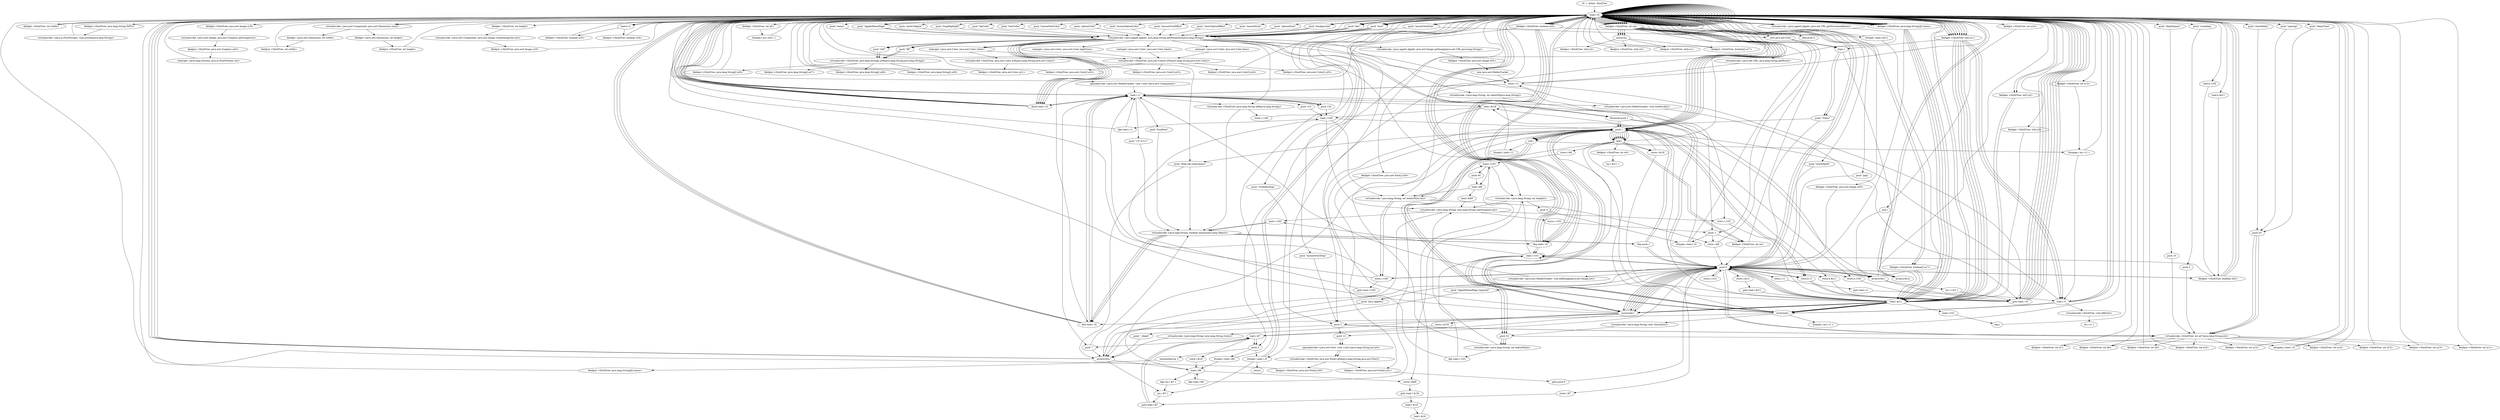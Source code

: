 digraph "" {
    "r0 := @this: SlickTree"
    "load.r r0"
    "r0 := @this: SlickTree"->"load.r r0";
    "load.r r0"->"load.r r0";
    "virtualinvoke <java.awt.Component: java.awt.Dimension size()>"
    "load.r r0"->"virtualinvoke <java.awt.Component: java.awt.Dimension size()>";
    "fieldget <java.awt.Dimension: int width>"
    "virtualinvoke <java.awt.Component: java.awt.Dimension size()>"->"fieldget <java.awt.Dimension: int width>";
    "fieldput <SlickTree: int width>"
    "fieldget <java.awt.Dimension: int width>"->"fieldput <SlickTree: int width>";
    "fieldput <SlickTree: int width>"->"load.r r0";
    "load.r r0"->"load.r r0";
    "load.r r0"->"virtualinvoke <java.awt.Component: java.awt.Dimension size()>";
    "fieldget <java.awt.Dimension: int height>"
    "virtualinvoke <java.awt.Component: java.awt.Dimension size()>"->"fieldget <java.awt.Dimension: int height>";
    "fieldput <SlickTree: int height>"
    "fieldget <java.awt.Dimension: int height>"->"fieldput <SlickTree: int height>";
    "fieldput <SlickTree: int height>"->"load.r r0";
    "load.r r0"->"load.r r0";
    "load.r r0"->"load.r r0";
    "fieldget <SlickTree: int width>"
    "load.r r0"->"fieldget <SlickTree: int width>";
    "fieldget <SlickTree: int width>"->"load.r r0";
    "fieldget <SlickTree: int height>"
    "load.r r0"->"fieldget <SlickTree: int height>";
    "virtualinvoke <java.awt.Component: java.awt.Image createImage(int,int)>"
    "fieldget <SlickTree: int height>"->"virtualinvoke <java.awt.Component: java.awt.Image createImage(int,int)>";
    "fieldput <SlickTree: java.awt.Image a19>"
    "virtualinvoke <java.awt.Component: java.awt.Image createImage(int,int)>"->"fieldput <SlickTree: java.awt.Image a19>";
    "fieldput <SlickTree: java.awt.Image a19>"->"load.r r0";
    "load.r r0"->"load.r r0";
    "fieldget <SlickTree: java.awt.Image a19>"
    "load.r r0"->"fieldget <SlickTree: java.awt.Image a19>";
    "virtualinvoke <java.awt.Image: java.awt.Graphics getGraphics()>"
    "fieldget <SlickTree: java.awt.Image a19>"->"virtualinvoke <java.awt.Image: java.awt.Graphics getGraphics()>";
    "fieldput <SlickTree: java.awt.Graphics a20>"
    "virtualinvoke <java.awt.Image: java.awt.Graphics getGraphics()>"->"fieldput <SlickTree: java.awt.Graphics a20>";
    "staticget <java.lang.System: java.io.PrintStream out>"
    "fieldput <SlickTree: java.awt.Graphics a20>"->"staticget <java.lang.System: java.io.PrintStream out>";
    "staticget <java.lang.System: java.io.PrintStream out>"->"load.r r0";
    "fieldget <SlickTree: java.lang.String INFO>"
    "load.r r0"->"fieldget <SlickTree: java.lang.String INFO>";
    "virtualinvoke <java.io.PrintStream: void println(java.lang.String)>"
    "fieldget <SlickTree: java.lang.String INFO>"->"virtualinvoke <java.io.PrintStream: void println(java.lang.String)>";
    "virtualinvoke <java.io.PrintStream: void println(java.lang.String)>"->"load.r r0";
    "virtualinvoke <java.applet.Applet: java.net.URL getDocumentBase()>"
    "load.r r0"->"virtualinvoke <java.applet.Applet: java.net.URL getDocumentBase()>";
    "virtualinvoke <java.net.URL: java.lang.String getHost()>"
    "virtualinvoke <java.applet.Applet: java.net.URL getDocumentBase()>"->"virtualinvoke <java.net.URL: java.lang.String getHost()>";
    "store.r r1"
    "virtualinvoke <java.net.URL: java.lang.String getHost()>"->"store.r r1";
    "load.r r1"
    "store.r r1"->"load.r r1";
    "ifnull load.r r0"
    "load.r r1"->"ifnull load.r r0";
    "ifnull load.r r0"->"load.r r1";
    "push \"localhost\""
    "load.r r1"->"push \"localhost\"";
    "virtualinvoke <java.lang.String: boolean equals(java.lang.Object)>"
    "push \"localhost\""->"virtualinvoke <java.lang.String: boolean equals(java.lang.Object)>";
    "ifne load.r r0"
    "virtualinvoke <java.lang.String: boolean equals(java.lang.Object)>"->"ifne load.r r0";
    "ifne load.r r0"->"load.r r1";
    "push \"127.0.0.1\""
    "load.r r1"->"push \"127.0.0.1\"";
    "push \"127.0.0.1\""->"virtualinvoke <java.lang.String: boolean equals(java.lang.Object)>";
    "virtualinvoke <java.lang.String: boolean equals(java.lang.Object)>"->"ifne load.r r0";
    "ifne load.r r0"->"load.r r1";
    "push \"\""
    "load.r r1"->"push \"\"";
    "push \"\""->"virtualinvoke <java.lang.String: boolean equals(java.lang.Object)>";
    "ifeq load.r r0"
    "virtualinvoke <java.lang.String: boolean equals(java.lang.Object)>"->"ifeq load.r r0";
    "ifeq load.r r0"->"load.r r0";
    "push 0"
    "load.r r0"->"push 0";
    "fieldput <SlickTree: boolean a32>"
    "push 0"->"fieldput <SlickTree: boolean a32>";
    "fieldput <SlickTree: boolean a32>"->"load.r r0";
    "push \"key\""
    "load.r r0"->"push \"key\"";
    "virtualinvoke <java.applet.Applet: java.lang.String getParameter(java.lang.String)>"
    "push \"key\""->"virtualinvoke <java.applet.Applet: java.lang.String getParameter(java.lang.String)>";
    "virtualinvoke <java.applet.Applet: java.lang.String getParameter(java.lang.String)>"->"ifnull load.r r0";
    "ifnull load.r r0"->"load.r r0";
    "load.r r0"->"load.r r1";
    "virtualinvoke <SlickTree: java.lang.String a98(java.lang.String)>"
    "load.r r1"->"virtualinvoke <SlickTree: java.lang.String a98(java.lang.String)>";
    "store.r r100"
    "virtualinvoke <SlickTree: java.lang.String a98(java.lang.String)>"->"store.r r100";
    "store.r r100"->"load.r r0";
    "load.r r0"->"push \"key\"";
    "push \"key\""->"virtualinvoke <java.applet.Applet: java.lang.String getParameter(java.lang.String)>";
    "store.r r101"
    "virtualinvoke <java.applet.Applet: java.lang.String getParameter(java.lang.String)>"->"store.r r101";
    "goto load.r r0"
    "store.r r101"->"goto load.r r0";
    "goto load.r r0"->"load.r r0";
    "fieldget <SlickTree: boolean a32>"
    "load.r r0"->"fieldget <SlickTree: boolean a32>";
    "fieldget <SlickTree: boolean a32>"->"ifeq load.r r0";
    "load.r r101"
    "ifeq load.r r0"->"load.r r101";
    "push 32"
    "load.r r101"->"push 32";
    "virtualinvoke <java.lang.String: int indexOf(int)>"
    "push 32"->"virtualinvoke <java.lang.String: int indexOf(int)>";
    "ifgt load.r r101"
    "virtualinvoke <java.lang.String: int indexOf(int)>"->"ifgt load.r r101";
    "ifgt load.r r101"->"load.r r0";
    "load.r r0"->"fieldget <SlickTree: boolean a32>";
    "fieldget <SlickTree: boolean a32>"->"ifeq load.r r0";
    "ifeq load.r r0"->"load.r r101";
    "load.r r100"
    "load.r r101"->"load.r r100";
    "load.r r100"->"virtualinvoke <java.lang.String: boolean equals(java.lang.Object)>";
    "ifeq push 1"
    "virtualinvoke <java.lang.String: boolean equals(java.lang.Object)>"->"ifeq push 1";
    "ifeq push 1"->"push 0";
    "store.b r100"
    "push 0"->"store.b r100";
    "store.b r100"->"goto load.r r0";
    "goto load.r r0"->"load.r r0";
    "load.b r100"
    "load.r r0"->"load.b r100";
    "load.b r100"->"fieldput <SlickTree: boolean a32>";
    "fieldput <SlickTree: boolean a32>"->"load.r r0";
    "load.r r0"->"fieldget <SlickTree: boolean a32>";
    "fieldget <SlickTree: boolean a32>"->"ifeq load.r r0";
    "ifeq load.r r0"->"load.r r0";
    "push \"host\""
    "load.r r0"->"push \"host\"";
    "push \"host\""->"virtualinvoke <java.applet.Applet: java.lang.String getParameter(java.lang.String)>";
    "virtualinvoke <java.applet.Applet: java.lang.String getParameter(java.lang.String)>"->"ifnull load.r r0";
    "ifnull load.r r0"->"load.r r0";
    "load.r r0"->"push \"host\"";
    "push \"host\""->"virtualinvoke <java.applet.Applet: java.lang.String getParameter(java.lang.String)>";
    "virtualinvoke <java.lang.String: int length()>"
    "virtualinvoke <java.applet.Applet: java.lang.String getParameter(java.lang.String)>"->"virtualinvoke <java.lang.String: int length()>";
    "push 4"
    "virtualinvoke <java.lang.String: int length()>"->"push 4";
    "ifcmple.i load.r r0"
    "push 4"->"ifcmple.i load.r r0";
    "ifcmple.i load.r r0"->"load.r r1";
    "load.r r1"->"load.r r0";
    "load.r r0"->"push \"host\"";
    "push \"host\""->"virtualinvoke <java.applet.Applet: java.lang.String getParameter(java.lang.String)>";
    "virtualinvoke <java.lang.String: int indexOf(java.lang.String)>"
    "virtualinvoke <java.applet.Applet: java.lang.String getParameter(java.lang.String)>"->"virtualinvoke <java.lang.String: int indexOf(java.lang.String)>";
    "push -1"
    "virtualinvoke <java.lang.String: int indexOf(java.lang.String)>"->"push -1";
    "push -1"->"ifcmple.i load.r r0";
    "ifcmple.i load.r r0"->"load.r r0";
    "load.r r0"->"push \"key\"";
    "push \"key\""->"virtualinvoke <java.applet.Applet: java.lang.String getParameter(java.lang.String)>";
    "virtualinvoke <java.applet.Applet: java.lang.String getParameter(java.lang.String)>"->"load.r r0";
    "load.r r0"->"load.r r0";
    "load.r r0"->"push \"host\"";
    "push \"host\""->"virtualinvoke <java.applet.Applet: java.lang.String getParameter(java.lang.String)>";
    "virtualinvoke <java.applet.Applet: java.lang.String getParameter(java.lang.String)>"->"virtualinvoke <SlickTree: java.lang.String a98(java.lang.String)>";
    "virtualinvoke <SlickTree: java.lang.String a98(java.lang.String)>"->"virtualinvoke <java.lang.String: boolean equals(java.lang.Object)>";
    "virtualinvoke <java.lang.String: boolean equals(java.lang.Object)>"->"ifeq load.r r0";
    "ifeq load.r r0"->"load.r r0";
    "load.r r0"->"push 0";
    "push 0"->"fieldput <SlickTree: boolean a32>";
    "fieldput <SlickTree: boolean a32>"->"load.r r0";
    "push \"menu\""
    "load.r r0"->"push \"menu\"";
    "push \"menu\""->"virtualinvoke <java.applet.Applet: java.lang.String getParameter(java.lang.String)>";
    "virtualinvoke <java.applet.Applet: java.lang.String getParameter(java.lang.String)>"->"store.r r1";
    "store.r r1"->"load.r r0";
    "load.r r0"->"push -1";
    "fieldput <SlickTree: int a4>"
    "push -1"->"fieldput <SlickTree: int a4>";
    "fieldput <SlickTree: int a4>"->"push 0";
    "store.i r100"
    "push 0"->"store.i r100";
    "goto load.i r100"
    "store.i r100"->"goto load.i r100";
    "load.i r100"
    "goto load.i r100"->"load.i r100";
    "ifge load.r r1"
    "load.i r100"->"ifge load.r r1";
    "ifge load.r r1"->"load.r r0";
    "load.r r0"->"fieldget <SlickTree: boolean a32>";
    "fieldget <SlickTree: boolean a32>"->"ifeq load.r r0";
    "ifeq load.r r0"->"load.r r0";
    "load.r r0"->"load.r r0";
    "fieldget <SlickTree: int a4>"
    "load.r r0"->"fieldget <SlickTree: int a4>";
    "push 1"
    "fieldget <SlickTree: int a4>"->"push 1";
    "add.i"
    "push 1"->"add.i";
    "add.i"->"fieldput <SlickTree: int a4>";
    "fieldput <SlickTree: int a4>"->"load.r r0";
    "load.r r0"->"load.r r0";
    "load.r r0"->"fieldget <SlickTree: int a4>";
    "push 3"
    "fieldget <SlickTree: int a4>"->"push 3";
    "newmultiarray 2"
    "push 3"->"newmultiarray 2";
    "fieldput <SlickTree: java.lang.String[][] menu>"
    "newmultiarray 2"->"fieldput <SlickTree: java.lang.String[][] menu>";
    "fieldput <SlickTree: java.lang.String[][] menu>"->"load.r r0";
    "load.r r0"->"load.r r0";
    "load.r r0"->"fieldget <SlickTree: int a4>";
    "newarray"
    "fieldget <SlickTree: int a4>"->"newarray";
    "fieldput <SlickTree: int[] a2>"
    "newarray"->"fieldput <SlickTree: int[] a2>";
    "fieldput <SlickTree: int[] a2>"->"load.r r0";
    "load.r r0"->"load.r r0";
    "load.r r0"->"fieldget <SlickTree: int a4>";
    "fieldget <SlickTree: int a4>"->"newarray";
    "fieldput <SlickTree: int[] a3>"
    "newarray"->"fieldput <SlickTree: int[] a3>";
    "fieldput <SlickTree: int[] a3>"->"load.r r0";
    "load.r r0"->"load.r r0";
    "load.r r0"->"fieldget <SlickTree: int a4>";
    "fieldget <SlickTree: int a4>"->"newarray";
    "fieldput <SlickTree: int[] a1>"
    "newarray"->"fieldput <SlickTree: int[] a1>";
    "fieldput <SlickTree: int[] a1>"->"load.r r0";
    "load.r r0"->"load.r r0";
    "load.r r0"->"fieldget <SlickTree: int a4>";
    "fieldget <SlickTree: int a4>"->"newarray";
    "fieldput <SlickTree: boolean[] a17>"
    "newarray"->"fieldput <SlickTree: boolean[] a17>";
    "fieldput <SlickTree: boolean[] a17>"->"load.r r0";
    "load.r r0"->"fieldget <SlickTree: boolean a32>";
    "ifeq push 0"
    "fieldget <SlickTree: boolean a32>"->"ifeq push 0";
    "ifeq push 0"->"load.r r0";
    "fieldget <SlickTree: java.lang.String[][] menu>"
    "load.r r0"->"fieldget <SlickTree: java.lang.String[][] menu>";
    "fieldget <SlickTree: java.lang.String[][] menu>"->"load.r r0";
    "load.r r0"->"fieldget <SlickTree: int a4>";
    "fieldget <SlickTree: int a4>"->"push 1";
    "sub.i"
    "push 1"->"sub.i";
    "arrayread.r"
    "sub.i"->"arrayread.r";
    "arrayread.r"->"push 0";
    "push \"Java Applets\""
    "push 0"->"push \"Java Applets\"";
    "arraywrite.r"
    "push \"Java Applets\""->"arraywrite.r";
    "arraywrite.r"->"load.r r0";
    "load.r r0"->"fieldget <SlickTree: java.lang.String[][] menu>";
    "fieldget <SlickTree: java.lang.String[][] menu>"->"load.r r0";
    "load.r r0"->"fieldget <SlickTree: int a4>";
    "fieldget <SlickTree: int a4>"->"push 1";
    "push 1"->"sub.i";
    "sub.i"->"arrayread.r";
    "arrayread.r"->"push 1";
    "push \"http://go.to/javabase\""
    "push 1"->"push \"http://go.to/javabase\"";
    "push \"http://go.to/javabase\""->"arraywrite.r";
    "arraywrite.r"->"load.r r0";
    "load.r r0"->"fieldget <SlickTree: java.lang.String[][] menu>";
    "fieldget <SlickTree: java.lang.String[][] menu>"->"load.r r0";
    "load.r r0"->"fieldget <SlickTree: int a4>";
    "fieldget <SlickTree: int a4>"->"push 1";
    "push 1"->"sub.i";
    "sub.i"->"arrayread.r";
    "push 2"
    "arrayread.r"->"push 2";
    "push \"_blank\""
    "push 2"->"push \"_blank\"";
    "push \"_blank\""->"arraywrite.r";
    "arraywrite.r"->"push 0";
    "push 0"->"store.i r100";
    "store.i r100"->"push 0";
    "store.i r101"
    "push 0"->"store.i r101";
    "store.i r101"->"push 0";
    "store.i $z11"
    "push 0"->"store.i $z11";
    "goto load.i $z11"
    "store.i $z11"->"goto load.i $z11";
    "load.i $z11"
    "goto load.i $z11"->"load.i $z11";
    "load.i $z11"->"load.r r0";
    "load.r r0"->"fieldget <SlickTree: int a4>";
    "ifcmplt.i load.i $z11"
    "fieldget <SlickTree: int a4>"->"ifcmplt.i load.i $z11";
    "ifcmplt.i load.i $z11"->"load.r r0";
    "push \"AppletHomePage\""
    "load.r r0"->"push \"AppletHomePage\"";
    "push \"AppletHomePage\""->"virtualinvoke <java.applet.Applet: java.lang.String getParameter(java.lang.String)>";
    "virtualinvoke <java.applet.Applet: java.lang.String getParameter(java.lang.String)>"->"ifnull load.r r0";
    "ifnull load.r r0"->"load.r r0";
    "load.r r0"->"push \"AppletHomePage\"";
    "push \"AppletHomePage\""->"virtualinvoke <java.applet.Applet: java.lang.String getParameter(java.lang.String)>";
    "virtualinvoke <java.applet.Applet: java.lang.String getParameter(java.lang.String)>"->"push \"http://go.to/javabase\"";
    "push \"http://go.to/javabase\""->"virtualinvoke <java.lang.String: boolean equals(java.lang.Object)>";
    "virtualinvoke <java.lang.String: boolean equals(java.lang.Object)>"->"ifne load.r r0";
    "ifne load.r r0"->"load.r r0";
    "load.r r0"->"fieldget <SlickTree: java.lang.String[][] menu>";
    "fieldget <SlickTree: java.lang.String[][] menu>"->"push 0";
    "push 0"->"arrayread.r";
    "arrayread.r"->"push 0";
    "push \"AppletHomePage required\""
    "push 0"->"push \"AppletHomePage required\"";
    "push \"AppletHomePage required\""->"arraywrite.r";
    "arraywrite.r"->"load.r r0";
    "push \"autoCollapse\""
    "load.r r0"->"push \"autoCollapse\"";
    "push \"autoCollapse\""->"virtualinvoke <java.applet.Applet: java.lang.String getParameter(java.lang.String)>";
    "ifnonnull push 1"
    "virtualinvoke <java.applet.Applet: java.lang.String getParameter(java.lang.String)>"->"ifnonnull push 1";
    "ifnonnull push 1"->"push 0";
    "store.b r1"
    "push 0"->"store.b r1";
    "store.b r1"->"goto load.r r0";
    "goto load.r r0"->"load.r r0";
    "load.b r1"
    "load.r r0"->"load.b r1";
    "fieldput <SlickTree: boolean a33>"
    "load.b r1"->"fieldput <SlickTree: boolean a33>";
    "fieldput <SlickTree: boolean a33>"->"load.r r0";
    "push \"longHighlight\""
    "load.r r0"->"push \"longHighlight\"";
    "push \"longHighlight\""->"virtualinvoke <java.applet.Applet: java.lang.String getParameter(java.lang.String)>";
    "virtualinvoke <java.applet.Applet: java.lang.String getParameter(java.lang.String)>"->"ifnonnull push 1";
    "ifnonnull push 1"->"push 0";
    "push 0"->"store.b r1";
    "store.b r1"->"goto load.r r0";
    "goto load.r r0"->"load.r r0";
    "load.r r0"->"load.b r1";
    "fieldput <SlickTree: boolean a34>"
    "load.b r1"->"fieldput <SlickTree: boolean a34>";
    "fieldput <SlickTree: boolean a34>"->"load.r r0";
    "load.r r0"->"load.r r0";
    "load.r r0"->"load.r r0";
    "push \"bgColor\""
    "load.r r0"->"push \"bgColor\"";
    "push \"bgColor\""->"virtualinvoke <java.applet.Applet: java.lang.String getParameter(java.lang.String)>";
    "staticget <java.awt.Color: java.awt.Color white>"
    "virtualinvoke <java.applet.Applet: java.lang.String getParameter(java.lang.String)>"->"staticget <java.awt.Color: java.awt.Color white>";
    "virtualinvoke <SlickTree: java.awt.Color a50(java.lang.String,java.awt.Color)>"
    "staticget <java.awt.Color: java.awt.Color white>"->"virtualinvoke <SlickTree: java.awt.Color a50(java.lang.String,java.awt.Color)>";
    "fieldput <SlickTree: java.awt.Color a21>"
    "virtualinvoke <SlickTree: java.awt.Color a50(java.lang.String,java.awt.Color)>"->"fieldput <SlickTree: java.awt.Color a21>";
    "fieldput <SlickTree: java.awt.Color a21>"->"load.r r0";
    "load.r r0"->"load.r r0";
    "load.r r0"->"load.r r0";
    "push \"textColor\""
    "load.r r0"->"push \"textColor\"";
    "push \"textColor\""->"virtualinvoke <java.applet.Applet: java.lang.String getParameter(java.lang.String)>";
    "staticget <java.awt.Color: java.awt.Color black>"
    "virtualinvoke <java.applet.Applet: java.lang.String getParameter(java.lang.String)>"->"staticget <java.awt.Color: java.awt.Color black>";
    "virtualinvoke <SlickTree: java.awt.Color[] a55(java.lang.String,java.awt.Color)>"
    "staticget <java.awt.Color: java.awt.Color black>"->"virtualinvoke <SlickTree: java.awt.Color[] a55(java.lang.String,java.awt.Color)>";
    "fieldput <SlickTree: java.awt.Color[] a22>"
    "virtualinvoke <SlickTree: java.awt.Color[] a55(java.lang.String,java.awt.Color)>"->"fieldput <SlickTree: java.awt.Color[] a22>";
    "fieldput <SlickTree: java.awt.Color[] a22>"->"load.r r0";
    "load.r r0"->"load.r r0";
    "load.r r0"->"load.r r0";
    "push \"mouseTextColor\""
    "load.r r0"->"push \"mouseTextColor\"";
    "push \"mouseTextColor\""->"virtualinvoke <java.applet.Applet: java.lang.String getParameter(java.lang.String)>";
    "staticget <java.awt.Color: java.awt.Color blue>"
    "virtualinvoke <java.applet.Applet: java.lang.String getParameter(java.lang.String)>"->"staticget <java.awt.Color: java.awt.Color blue>";
    "staticget <java.awt.Color: java.awt.Color blue>"->"virtualinvoke <SlickTree: java.awt.Color[] a55(java.lang.String,java.awt.Color)>";
    "fieldput <SlickTree: java.awt.Color[] a23>"
    "virtualinvoke <SlickTree: java.awt.Color[] a55(java.lang.String,java.awt.Color)>"->"fieldput <SlickTree: java.awt.Color[] a23>";
    "fieldput <SlickTree: java.awt.Color[] a23>"->"load.r r0";
    "load.r r0"->"load.r r0";
    "load.r r0"->"load.r r0";
    "push \"optionColor\""
    "load.r r0"->"push \"optionColor\"";
    "push \"optionColor\""->"virtualinvoke <java.applet.Applet: java.lang.String getParameter(java.lang.String)>";
    "staticget <java.awt.Color: java.awt.Color lightGray>"
    "virtualinvoke <java.applet.Applet: java.lang.String getParameter(java.lang.String)>"->"staticget <java.awt.Color: java.awt.Color lightGray>";
    "staticget <java.awt.Color: java.awt.Color lightGray>"->"virtualinvoke <SlickTree: java.awt.Color[] a55(java.lang.String,java.awt.Color)>";
    "fieldput <SlickTree: java.awt.Color[] a24>"
    "virtualinvoke <SlickTree: java.awt.Color[] a55(java.lang.String,java.awt.Color)>"->"fieldput <SlickTree: java.awt.Color[] a24>";
    "fieldput <SlickTree: java.awt.Color[] a24>"->"load.r r0";
    "load.r r0"->"load.r r0";
    "load.r r0"->"load.r r0";
    "push \"mouseOptionColor\""
    "load.r r0"->"push \"mouseOptionColor\"";
    "push \"mouseOptionColor\""->"virtualinvoke <java.applet.Applet: java.lang.String getParameter(java.lang.String)>";
    "virtualinvoke <java.applet.Applet: java.lang.String getParameter(java.lang.String)>"->"staticget <java.awt.Color: java.awt.Color white>";
    "staticget <java.awt.Color: java.awt.Color white>"->"virtualinvoke <SlickTree: java.awt.Color[] a55(java.lang.String,java.awt.Color)>";
    "fieldput <SlickTree: java.awt.Color[] a25>"
    "virtualinvoke <SlickTree: java.awt.Color[] a55(java.lang.String,java.awt.Color)>"->"fieldput <SlickTree: java.awt.Color[] a25>";
    "fieldput <SlickTree: java.awt.Color[] a25>"->"load.r r0";
    "load.r r0"->"load.r r0";
    "load.r r0"->"load.r r0";
    "push \"mouseOverEffect\""
    "load.r r0"->"push \"mouseOverEffect\"";
    "push \"mouseOverEffect\""->"virtualinvoke <java.applet.Applet: java.lang.String getParameter(java.lang.String)>";
    "push \"left\""
    "virtualinvoke <java.applet.Applet: java.lang.String getParameter(java.lang.String)>"->"push \"left\"";
    "virtualinvoke <SlickTree: java.lang.String[] a58(java.lang.String,java.lang.String)>"
    "push \"left\""->"virtualinvoke <SlickTree: java.lang.String[] a58(java.lang.String,java.lang.String)>";
    "fieldput <SlickTree: java.lang.String[] a26>"
    "virtualinvoke <SlickTree: java.lang.String[] a58(java.lang.String,java.lang.String)>"->"fieldput <SlickTree: java.lang.String[] a26>";
    "fieldput <SlickTree: java.lang.String[] a26>"->"load.r r0";
    "load.r r0"->"load.r r0";
    "load.r r0"->"load.r r0";
    "push \"showOptionEffect\""
    "load.r r0"->"push \"showOptionEffect\"";
    "push \"showOptionEffect\""->"virtualinvoke <java.applet.Applet: java.lang.String getParameter(java.lang.String)>";
    "virtualinvoke <java.applet.Applet: java.lang.String getParameter(java.lang.String)>"->"push \"left\"";
    "push \"left\""->"virtualinvoke <SlickTree: java.lang.String[] a58(java.lang.String,java.lang.String)>";
    "fieldput <SlickTree: java.lang.String[] a27>"
    "virtualinvoke <SlickTree: java.lang.String[] a58(java.lang.String,java.lang.String)>"->"fieldput <SlickTree: java.lang.String[] a27>";
    "fieldput <SlickTree: java.lang.String[] a27>"->"load.r r0";
    "load.r r0"->"load.r r0";
    "load.r r0"->"load.r r0";
    "push \"mouseDraw\""
    "load.r r0"->"push \"mouseDraw\"";
    "push \"mouseDraw\""->"virtualinvoke <java.applet.Applet: java.lang.String getParameter(java.lang.String)>";
    "push \"fill\""
    "virtualinvoke <java.applet.Applet: java.lang.String getParameter(java.lang.String)>"->"push \"fill\"";
    "push \"fill\""->"virtualinvoke <SlickTree: java.lang.String[] a58(java.lang.String,java.lang.String)>";
    "fieldput <SlickTree: java.lang.String[] a28>"
    "virtualinvoke <SlickTree: java.lang.String[] a58(java.lang.String,java.lang.String)>"->"fieldput <SlickTree: java.lang.String[] a28>";
    "fieldput <SlickTree: java.lang.String[] a28>"->"load.r r0";
    "load.r r0"->"load.r r0";
    "load.r r0"->"load.r r0";
    "push \"optionDraw\""
    "load.r r0"->"push \"optionDraw\"";
    "push \"optionDraw\""->"virtualinvoke <java.applet.Applet: java.lang.String getParameter(java.lang.String)>";
    "virtualinvoke <java.applet.Applet: java.lang.String getParameter(java.lang.String)>"->"push \"fill\"";
    "push \"fill\""->"virtualinvoke <SlickTree: java.lang.String[] a58(java.lang.String,java.lang.String)>";
    "fieldput <SlickTree: java.lang.String[] a29>"
    "virtualinvoke <SlickTree: java.lang.String[] a58(java.lang.String,java.lang.String)>"->"fieldput <SlickTree: java.lang.String[] a29>";
    "fieldput <SlickTree: java.lang.String[] a29>"->"load.r r0";
    "load.r r0"->"load.r r0";
    "push \"delayTime\""
    "load.r r0"->"push \"delayTime\"";
    "push 20"
    "push \"delayTime\""->"push 20";
    "virtualinvoke <SlickTree: int a47(java.lang.String,int)>"
    "push 20"->"virtualinvoke <SlickTree: int a47(java.lang.String,int)>";
    "fieldput <SlickTree: int a7>"
    "virtualinvoke <SlickTree: int a47(java.lang.String,int)>"->"fieldput <SlickTree: int a7>";
    "fieldput <SlickTree: int a7>"->"load.r r0";
    "load.r r0"->"load.r r0";
    "push \"visibilityStep\""
    "load.r r0"->"push \"visibilityStep\"";
    "push \"visibilityStep\""->"push 2";
    "push 2"->"virtualinvoke <SlickTree: int a47(java.lang.String,int)>";
    "fieldput <SlickTree: int a8>"
    "virtualinvoke <SlickTree: int a47(java.lang.String,int)>"->"fieldput <SlickTree: int a8>";
    "fieldput <SlickTree: int a8>"->"load.r r0";
    "load.r r0"->"load.r r0";
    "push \"mouseOverStep\""
    "load.r r0"->"push \"mouseOverStep\"";
    "push \"mouseOverStep\""->"push 2";
    "push 2"->"virtualinvoke <SlickTree: int a47(java.lang.String,int)>";
    "fieldput <SlickTree: int a9>"
    "virtualinvoke <SlickTree: int a47(java.lang.String,int)>"->"fieldput <SlickTree: int a9>";
    "fieldput <SlickTree: int a9>"->"load.r r0";
    "load.r r0"->"load.r r0";
    "push \"spacing\""
    "load.r r0"->"push \"spacing\"";
    "push \"spacing\""->"push 20";
    "push 20"->"virtualinvoke <SlickTree: int a47(java.lang.String,int)>";
    "fieldput <SlickTree: int a10>"
    "virtualinvoke <SlickTree: int a47(java.lang.String,int)>"->"fieldput <SlickTree: int a10>";
    "fieldput <SlickTree: int a10>"->"load.r r0";
    "load.r r0"->"load.r r0";
    "push \"depthSpace\""
    "load.r r0"->"push \"depthSpace\"";
    "push 10"
    "push \"depthSpace\""->"push 10";
    "push 10"->"virtualinvoke <SlickTree: int a47(java.lang.String,int)>";
    "fieldput <SlickTree: int a12>"
    "virtualinvoke <SlickTree: int a47(java.lang.String,int)>"->"fieldput <SlickTree: int a12>";
    "fieldput <SlickTree: int a12>"->"load.r r0";
    "load.r r0"->"load.r r0";
    "push \"showDelay\""
    "load.r r0"->"push \"showDelay\"";
    "push \"showDelay\""->"push 20";
    "push 20"->"virtualinvoke <SlickTree: int a47(java.lang.String,int)>";
    "fieldput <SlickTree: int a14>"
    "virtualinvoke <SlickTree: int a47(java.lang.String,int)>"->"fieldput <SlickTree: int a14>";
    "fieldput <SlickTree: int a14>"->"load.r r0";
    "load.r r0"->"load.r r0";
    "push \"rounding\""
    "load.r r0"->"push \"rounding\"";
    "push 5"
    "push \"rounding\""->"push 5";
    "push 5"->"virtualinvoke <SlickTree: int a47(java.lang.String,int)>";
    "fieldput <SlickTree: int a15>"
    "virtualinvoke <SlickTree: int a47(java.lang.String,int)>"->"fieldput <SlickTree: int a15>";
    "fieldput <SlickTree: int a15>"->"load.r r0";
    "load.r r0"->"load.r r0";
    "push \"showDepth\""
    "load.r r0"->"push \"showDepth\"";
    "push \"showDepth\""->"push 0";
    "push 0"->"virtualinvoke <SlickTree: int a47(java.lang.String,int)>";
    "fieldput <SlickTree: int a13>"
    "virtualinvoke <SlickTree: int a47(java.lang.String,int)>"->"fieldput <SlickTree: int a13>";
    "fieldput <SlickTree: int a13>"->"load.r r0";
    "load.r r0"->"load.r r0";
    "push \"gap\""
    "load.r r0"->"push \"gap\"";
    "push \"gap\""->"push 0";
    "push 0"->"virtualinvoke <SlickTree: int a47(java.lang.String,int)>";
    "fieldput <SlickTree: int a11>"
    "virtualinvoke <SlickTree: int a47(java.lang.String,int)>"->"fieldput <SlickTree: int a11>";
    "fieldput <SlickTree: int a11>"->"load.r r0";
    "push \"background\""
    "load.r r0"->"push \"background\"";
    "push \"background\""->"virtualinvoke <java.applet.Applet: java.lang.String getParameter(java.lang.String)>";
    "virtualinvoke <java.applet.Applet: java.lang.String getParameter(java.lang.String)>"->"ifnull load.r r0";
    "ifnull load.r r0"->"load.r r0";
    "load.r r0"->"load.r r0";
    "load.r r0"->"load.r r0";
    "load.r r0"->"virtualinvoke <java.applet.Applet: java.net.URL getDocumentBase()>";
    "virtualinvoke <java.applet.Applet: java.net.URL getDocumentBase()>"->"load.r r0";
    "load.r r0"->"push \"background\"";
    "push \"background\""->"virtualinvoke <java.applet.Applet: java.lang.String getParameter(java.lang.String)>";
    "virtualinvoke <java.applet.Applet: java.awt.Image getImage(java.net.URL,java.lang.String)>"
    "virtualinvoke <java.applet.Applet: java.lang.String getParameter(java.lang.String)>"->"virtualinvoke <java.applet.Applet: java.awt.Image getImage(java.net.URL,java.lang.String)>";
    "fieldput <SlickTree: java.awt.Image a35>"
    "virtualinvoke <java.applet.Applet: java.awt.Image getImage(java.net.URL,java.lang.String)>"->"fieldput <SlickTree: java.awt.Image a35>";
    "new java.awt.MediaTracker"
    "fieldput <SlickTree: java.awt.Image a35>"->"new java.awt.MediaTracker";
    "new java.awt.MediaTracker"->"store.r r1";
    "store.r r1"->"load.r r1";
    "load.r r1"->"load.r r0";
    "specialinvoke <java.awt.MediaTracker: void <init>(java.awt.Component)>"
    "load.r r0"->"specialinvoke <java.awt.MediaTracker: void <init>(java.awt.Component)>";
    "specialinvoke <java.awt.MediaTracker: void <init>(java.awt.Component)>"->"load.r r1";
    "load.r r1"->"load.r r0";
    "fieldget <SlickTree: java.awt.Image a35>"
    "load.r r0"->"fieldget <SlickTree: java.awt.Image a35>";
    "fieldget <SlickTree: java.awt.Image a35>"->"push 0";
    "virtualinvoke <java.awt.MediaTracker: void addImage(java.awt.Image,int)>"
    "push 0"->"virtualinvoke <java.awt.MediaTracker: void addImage(java.awt.Image,int)>";
    "virtualinvoke <java.awt.MediaTracker: void addImage(java.awt.Image,int)>"->"load.r r1";
    "virtualinvoke <java.awt.MediaTracker: void waitForAll()>"
    "load.r r1"->"virtualinvoke <java.awt.MediaTracker: void waitForAll()>";
    "virtualinvoke <java.awt.MediaTracker: void waitForAll()>"->"goto load.r r0";
    "goto load.r r0"->"load.r r0";
    "load.r r0"->"load.r r0";
    "push \"textFont\""
    "load.r r0"->"push \"textFont\"";
    "new java.awt.Font"
    "push \"textFont\""->"new java.awt.Font";
    "dup1.r"
    "new java.awt.Font"->"dup1.r";
    "push \"Times\""
    "dup1.r"->"push \"Times\"";
    "push \"Times\""->"push 0";
    "push 12"
    "push 0"->"push 12";
    "specialinvoke <java.awt.Font: void <init>(java.lang.String,int,int)>"
    "push 12"->"specialinvoke <java.awt.Font: void <init>(java.lang.String,int,int)>";
    "virtualinvoke <SlickTree: java.awt.Font[] a64(java.lang.String,java.awt.Font)>"
    "specialinvoke <java.awt.Font: void <init>(java.lang.String,int,int)>"->"virtualinvoke <SlickTree: java.awt.Font[] a64(java.lang.String,java.awt.Font)>";
    "fieldput <SlickTree: java.awt.Font[] a30>"
    "virtualinvoke <SlickTree: java.awt.Font[] a64(java.lang.String,java.awt.Font)>"->"fieldput <SlickTree: java.awt.Font[] a30>";
    "fieldput <SlickTree: java.awt.Font[] a30>"->"load.r r0";
    "push \"mouseTextFont\""
    "load.r r0"->"push \"mouseTextFont\"";
    "push \"mouseTextFont\""->"virtualinvoke <java.applet.Applet: java.lang.String getParameter(java.lang.String)>";
    "virtualinvoke <java.applet.Applet: java.lang.String getParameter(java.lang.String)>"->"ifnull load.r r0";
    "ifnull load.r r0"->"load.r r0";
    "load.r r0"->"load.r r0";
    "load.r r0"->"push \"mouseTextFont\"";
    "push \"mouseTextFont\""->"new java.awt.Font";
    "new java.awt.Font"->"dup1.r";
    "dup1.r"->"push \"Times\"";
    "push \"Times\""->"push 2";
    "push 2"->"push 12";
    "push 12"->"specialinvoke <java.awt.Font: void <init>(java.lang.String,int,int)>";
    "specialinvoke <java.awt.Font: void <init>(java.lang.String,int,int)>"->"virtualinvoke <SlickTree: java.awt.Font[] a64(java.lang.String,java.awt.Font)>";
    "fieldput <SlickTree: java.awt.Font[] a31>"
    "virtualinvoke <SlickTree: java.awt.Font[] a64(java.lang.String,java.awt.Font)>"->"fieldput <SlickTree: java.awt.Font[] a31>";
    "goto push 0"
    "fieldput <SlickTree: java.awt.Font[] a31>"->"goto push 0";
    "goto push 0"->"push 0";
    "store.i r1"
    "push 0"->"store.i r1";
    "goto load.i r1"
    "store.i r1"->"goto load.i r1";
    "load.i r1"
    "goto load.i r1"->"load.i r1";
    "load.i r1"->"load.r r0";
    "load.r r0"->"fieldget <SlickTree: int a4>";
    "ifcmplt.i load.r r0"
    "fieldget <SlickTree: int a4>"->"ifcmplt.i load.r r0";
    "return"
    "ifcmplt.i load.r r0"->"return";
    "ifcmplt.i load.r r0"->"load.r r0";
    "fieldget <SlickTree: int[] a1>"
    "load.r r0"->"fieldget <SlickTree: int[] a1>";
    "fieldget <SlickTree: int[] a1>"->"load.i r1";
    "arrayread.i"
    "load.i r1"->"arrayread.i";
    "arrayread.i"->"load.r r0";
    "fieldget <SlickTree: int a13>"
    "load.r r0"->"fieldget <SlickTree: int a13>";
    "ifcmpge.i inc.i r1 1"
    "fieldget <SlickTree: int a13>"->"ifcmpge.i inc.i r1 1";
    "ifcmpge.i inc.i r1 1"->"load.i r1";
    "load.i r1"->"load.r r0";
    "load.r r0"->"fieldget <SlickTree: int a4>";
    "fieldget <SlickTree: int a4>"->"push 1";
    "push 1"->"sub.i";
    "sub.i"->"ifcmpge.i inc.i r1 1";
    "ifcmpge.i inc.i r1 1"->"load.r r0";
    "load.r r0"->"fieldget <SlickTree: int[] a1>";
    "fieldget <SlickTree: int[] a1>"->"load.i r1";
    "load.i r1"->"push 1";
    "push 1"->"add.i";
    "add.i"->"arrayread.i";
    "arrayread.i"->"load.r r0";
    "load.r r0"->"fieldget <SlickTree: int[] a1>";
    "fieldget <SlickTree: int[] a1>"->"load.i r1";
    "load.i r1"->"arrayread.i";
    "ifcmple.i inc.i r1 1"
    "arrayread.i"->"ifcmple.i inc.i r1 1";
    "ifcmple.i inc.i r1 1"->"load.r r0";
    "load.r r0"->"load.i r1";
    "virtualinvoke <SlickTree: void a86(int)>"
    "load.i r1"->"virtualinvoke <SlickTree: void a86(int)>";
    "inc.i r1 1"
    "virtualinvoke <SlickTree: void a86(int)>"->"inc.i r1 1";
    "ifnull load.r r0"->"load.r r0";
    "load.r r0"->"load.r r0";
    "fieldget <SlickTree: java.awt.Font[] a30>"
    "load.r r0"->"fieldget <SlickTree: java.awt.Font[] a30>";
    "fieldget <SlickTree: java.awt.Font[] a30>"->"fieldput <SlickTree: java.awt.Font[] a31>";
    "virtualinvoke <java.awt.MediaTracker: void waitForAll()>"->"store.r r1";
    "store.r r1"->"goto load.r r0";
    "ifnonnull push 1"->"push 1";
    "push 1"->"store.b r1";
    "ifnonnull push 1"->"push 1";
    "push 1"->"store.b r1";
    "ifcmplt.i load.i $z11"->"load.i $z11";
    "load.i $z11"->"load.r r0";
    "load.r r0"->"fieldget <SlickTree: int a4>";
    "fieldget <SlickTree: int a4>"->"push 1";
    "push 1"->"sub.i";
    "ifcmplt.i load.r r1"
    "sub.i"->"ifcmplt.i load.r r1";
    "ifcmplt.i load.r r1"->"load.r r0";
    "load.r r0"->"fieldget <SlickTree: boolean a32>";
    "fieldget <SlickTree: boolean a32>"->"ifne load.r r0";
    "ifne load.r r0"->"load.r r1";
    "push 125"
    "load.r r1"->"push 125";
    "push 125"->"load.r r1";
    "push 123"
    "load.r r1"->"push 123";
    "push 123"->"load.i r100";
    "virtualinvoke <java.lang.String: int indexOf(int,int)>"
    "load.i r100"->"virtualinvoke <java.lang.String: int indexOf(int,int)>";
    "virtualinvoke <java.lang.String: int indexOf(int,int)>"->"push 1";
    "push 1"->"add.i";
    "store.i $r16"
    "add.i"->"store.i $r16";
    "load.i $r16"
    "store.i $r16"->"load.i $r16";
    "load.i $r16"->"virtualinvoke <java.lang.String: int indexOf(int,int)>";
    "virtualinvoke <java.lang.String: int indexOf(int,int)>"->"store.i r100";
    "store.i r100"->"load.r r1";
    "load.r r1"->"load.i $r16";
    "load.i $r16"->"load.i r100";
    "virtualinvoke <java.lang.String: java.lang.String substring(int,int)>"
    "load.i r100"->"virtualinvoke <java.lang.String: java.lang.String substring(int,int)>";
    "store.r r103"
    "virtualinvoke <java.lang.String: java.lang.String substring(int,int)>"->"store.r r103";
    "store.r r103"->"push -1";
    "store.i i66"
    "push -1"->"store.i i66";
    "store.i i66"->"push 0";
    "store.i i67"
    "push 0"->"store.i i67";
    "goto load.i i67"
    "store.i i67"->"goto load.i i67";
    "load.i i67"
    "goto load.i i67"->"load.i i67";
    "load.i i67"->"push 3";
    "ifcmplt.i load.i i66"
    "push 3"->"ifcmplt.i load.i i66";
    "ifcmplt.i load.i i66"->"load.r r0";
    "load.r r0"->"fieldget <SlickTree: int[] a1>";
    "fieldget <SlickTree: int[] a1>"->"load.i $z11";
    "load.i $z11"->"push 0";
    "arraywrite.i"
    "push 0"->"arraywrite.i";
    "arraywrite.i"->"goto load.r r0";
    "goto load.r r0"->"load.r r0";
    "load.r r0"->"fieldget <SlickTree: java.lang.String[][] menu>";
    "fieldget <SlickTree: java.lang.String[][] menu>"->"load.i $z11";
    "load.i $z11"->"arrayread.r";
    "arrayread.r"->"push 0";
    "push 0"->"arrayread.r";
    "arrayread.r"->"load.r r0";
    "load.r r0"->"fieldget <SlickTree: int[] a1>";
    "fieldget <SlickTree: int[] a1>"->"load.i $z11";
    "load.i $z11"->"arrayread.i";
    "virtualinvoke <java.lang.String: char charAt(int)>"
    "arrayread.i"->"virtualinvoke <java.lang.String: char charAt(int)>";
    "virtualinvoke <java.lang.String: char charAt(int)>"->"push 32";
    "ifcmpeq.c load.r r0"
    "push 32"->"ifcmpeq.c load.r r0";
    "ifcmpeq.c load.r r0"->"load.r r0";
    "load.r r0"->"fieldget <SlickTree: java.lang.String[][] menu>";
    "fieldget <SlickTree: java.lang.String[][] menu>"->"load.i $z11";
    "load.i $z11"->"arrayread.r";
    "arrayread.r"->"push 0";
    "push 0"->"load.r r0";
    "load.r r0"->"fieldget <SlickTree: java.lang.String[][] menu>";
    "fieldget <SlickTree: java.lang.String[][] menu>"->"load.i $z11";
    "load.i $z11"->"arrayread.r";
    "arrayread.r"->"push 0";
    "push 0"->"arrayread.r";
    "virtualinvoke <java.lang.String: java.lang.String trim()>"
    "arrayread.r"->"virtualinvoke <java.lang.String: java.lang.String trim()>";
    "virtualinvoke <java.lang.String: java.lang.String trim()>"->"arraywrite.r";
    "arraywrite.r"->"load.r r0";
    "load.r r0"->"fieldget <SlickTree: int[] a1>";
    "fieldget <SlickTree: int[] a1>"->"load.i $z11";
    "load.i $z11"->"arrayread.i";
    "arrayread.i"->"ifne load.r r0";
    "ifne load.r r0"->"load.r r0";
    "fieldget <SlickTree: boolean[] a17>"
    "load.r r0"->"fieldget <SlickTree: boolean[] a17>";
    "fieldget <SlickTree: boolean[] a17>"->"load.i $z11";
    "load.i $z11"->"push 1";
    "arraywrite.b"
    "push 1"->"arraywrite.b";
    "arraywrite.b"->"load.r r0";
    "fieldget <SlickTree: int[] a2>"
    "load.r r0"->"fieldget <SlickTree: int[] a2>";
    "fieldget <SlickTree: int[] a2>"->"load.i $z11";
    "load.i r101"
    "load.i $z11"->"load.i r101";
    "neg.i"
    "load.i r101"->"neg.i";
    "neg.i"->"load.r r0";
    "fieldget <SlickTree: int a14>"
    "load.r r0"->"fieldget <SlickTree: int a14>";
    "mul.i"
    "fieldget <SlickTree: int a14>"->"mul.i";
    "mul.i"->"arraywrite.i";
    "inc.i r101 1"
    "arraywrite.i"->"inc.i r101 1";
    "inc.i r101 1"->"goto load.r r0";
    "goto load.r r0"->"load.r r0";
    "fieldget <SlickTree: int[] a3>"
    "load.r r0"->"fieldget <SlickTree: int[] a3>";
    "fieldget <SlickTree: int[] a3>"->"load.i $z11";
    "load.i $z11"->"push 0";
    "push 0"->"arraywrite.i";
    "arraywrite.i"->"load.r r0";
    "load.r r0"->"fieldget <SlickTree: int[] a1>";
    "fieldget <SlickTree: int[] a1>"->"load.i $z11";
    "load.i $z11"->"arrayread.i";
    "arrayread.i"->"push 1";
    "push 1"->"add.i";
    "add.i"->"load.r r0";
    "fieldget <SlickTree: int a0>"
    "load.r r0"->"fieldget <SlickTree: int a0>";
    "ifcmple.i inc.i $z11 1"
    "fieldget <SlickTree: int a0>"->"ifcmple.i inc.i $z11 1";
    "ifcmple.i inc.i $z11 1"->"load.r r0";
    "load.r r0"->"load.r r0";
    "load.r r0"->"fieldget <SlickTree: int[] a1>";
    "fieldget <SlickTree: int[] a1>"->"load.i $z11";
    "load.i $z11"->"arrayread.i";
    "arrayread.i"->"push 1";
    "push 1"->"add.i";
    "fieldput <SlickTree: int a0>"
    "add.i"->"fieldput <SlickTree: int a0>";
    "inc.i $z11 1"
    "fieldput <SlickTree: int a0>"->"inc.i $z11 1";
    "ifne load.r r0"->"load.r r0";
    "load.r r0"->"fieldget <SlickTree: boolean[] a17>";
    "fieldget <SlickTree: boolean[] a17>"->"load.i $z11";
    "load.i $z11"->"push 0";
    "push 0"->"arraywrite.b";
    "arraywrite.b"->"load.r r0";
    "load.r r0"->"fieldget <SlickTree: int[] a2>";
    "fieldget <SlickTree: int[] a2>"->"load.i $z11";
    "load.i $z11"->"push 0";
    "push 0"->"arraywrite.i";
    "ifcmpeq.c load.r r0"->"load.r r0";
    "load.r r0"->"fieldget <SlickTree: int[] a1>";
    "fieldget <SlickTree: int[] a1>"->"dup1.r";
    "dup1.r"->"load.i $z11";
    "load.i $z11"->"arrayread.i";
    "arrayread.i"->"push 1";
    "push 1"->"add.i";
    "add.i"->"store.i $r16";
    "store.i $r16"->"load.i $z11";
    "load.i $z11"->"load.i $r16";
    "load.i $r16"->"arraywrite.i";
    "load.i i66"
    "ifcmplt.i load.i i66"->"load.i i66";
    "load.i i66"->"push 1";
    "push 1"->"add.i";
    "store.i i68"
    "add.i"->"store.i i68";
    "load.r r103"
    "store.i i68"->"load.r r103";
    "push 44"
    "load.r r103"->"push 44";
    "load.i i68"
    "push 44"->"load.i i68";
    "load.i i68"->"virtualinvoke <java.lang.String: int indexOf(int,int)>";
    "virtualinvoke <java.lang.String: int indexOf(int,int)>"->"store.i i66";
    "store.i i66"->"load.r r0";
    "load.r r0"->"fieldget <SlickTree: java.lang.String[][] menu>";
    "fieldget <SlickTree: java.lang.String[][] menu>"->"load.i $z11";
    "load.i $z11"->"arrayread.r";
    "store.r $r16"
    "arrayread.r"->"store.r $r16";
    "store.r $r16"->"load.i i67";
    "store.i $i16"
    "load.i i67"->"store.i $i16";
    "store.i $i16"->"load.i i66";
    "ifge load.i i66"
    "load.i i66"->"ifge load.i i66";
    "ifge load.i i66"->"load.r r103";
    "load.r r103"->"virtualinvoke <java.lang.String: int length()>";
    "store.i $i69"
    "virtualinvoke <java.lang.String: int length()>"->"store.i $i69";
    "goto load.r $r16"
    "store.i $i69"->"goto load.r $r16";
    "load.r $r16"
    "goto load.r $r16"->"load.r $r16";
    "load.i $i16"
    "load.r $r16"->"load.i $i16";
    "load.i $i16"->"load.r r103";
    "load.r r103"->"load.i i68";
    "load.i $i69"
    "load.i i68"->"load.i $i69";
    "load.i $i69"->"virtualinvoke <java.lang.String: java.lang.String substring(int,int)>";
    "virtualinvoke <java.lang.String: java.lang.String substring(int,int)>"->"arraywrite.r";
    "arraywrite.r"->"load.i i66";
    "ifge inc.i i67 1"
    "load.i i66"->"ifge inc.i i67 1";
    "inc.i i67 1"
    "ifge inc.i i67 1"->"inc.i i67 1";
    "inc.i i67 1"->"goto load.i i67";
    "goto load.i i67"->"load.i i67";
    "load.i i67"->"push 3";
    "push 3"->"ifcmplt.i load.r r0";
    "ifcmplt.i load.r r0"->"inc.i i67 1";
    "ifcmplt.i load.r r0"->"load.r r0";
    "load.r r0"->"fieldget <SlickTree: java.lang.String[][] menu>";
    "fieldget <SlickTree: java.lang.String[][] menu>"->"load.i $z11";
    "load.i $z11"->"arrayread.r";
    "arrayread.r"->"load.i i67";
    "load.i i67"->"push \"\"";
    "push \"\""->"arraywrite.r";
    "arraywrite.r"->"inc.i i67 1";
    "ifge load.i i66"->"load.i i66";
    "load.i i66"->"store.i $i69";
    "ifge load.r r1"->"load.r r1";
    "load.r r1"->"push 125";
    "push 125"->"load.i r100";
    "load.i r100"->"push 1";
    "push 1"->"add.i";
    "add.i"->"virtualinvoke <java.lang.String: int indexOf(int,int)>";
    "virtualinvoke <java.lang.String: int indexOf(int,int)>"->"store.i r100";
    "store.i r100"->"load.r r0";
    "load.r r0"->"load.r r0";
    "load.r r0"->"fieldget <SlickTree: int a4>";
    "fieldget <SlickTree: int a4>"->"push 1";
    "push 1"->"add.i";
    "add.i"->"fieldput <SlickTree: int a4>";
    "ifeq push 1"->"push 1";
    "push 1"->"store.b r100";
    "ifgt load.r r101"->"load.r r101";
    "load.r r101"->"push 0";
    "push 0"->"load.r r101";
    "load.r r101"->"push 32";
    "push 32"->"virtualinvoke <java.lang.String: int indexOf(int)>";
    "virtualinvoke <java.lang.String: int indexOf(int)>"->"virtualinvoke <java.lang.String: java.lang.String substring(int,int)>";
    "virtualinvoke <java.lang.String: java.lang.String substring(int,int)>"->"load.r r100";
    "load.r r100"->"virtualinvoke <java.lang.String: boolean equals(java.lang.Object)>";
    "virtualinvoke <java.lang.String: boolean equals(java.lang.Object)>"->"ifeq push 1";
    "ifeq push 1"->"push 0";
    "store.b $z11"
    "push 0"->"store.b $z11";
    "store.b $z11"->"goto load.r r0";
    "goto load.r r0"->"load.r r0";
    "load.b $z11"
    "load.r r0"->"load.b $z11";
    "load.b $z11"->"fieldput <SlickTree: boolean a32>";
    "fieldput <SlickTree: boolean a32>"->"load.r r101";
    "load.r r101"->"load.r r101";
    "load.r r101"->"push 32";
    "push 32"->"virtualinvoke <java.lang.String: int indexOf(int)>";
    "virtualinvoke <java.lang.String: int indexOf(int)>"->"push 1";
    "push 1"->"add.i";
    "add.i"->"load.r r101";
    "load.r r101"->"virtualinvoke <java.lang.String: int length()>";
    "virtualinvoke <java.lang.String: int length()>"->"virtualinvoke <java.lang.String: java.lang.String substring(int,int)>";
    "virtualinvoke <java.lang.String: java.lang.String substring(int,int)>"->"store.r r101";
    "ifeq push 1"->"push 1";
    "push 1"->"store.b $z11";
}
